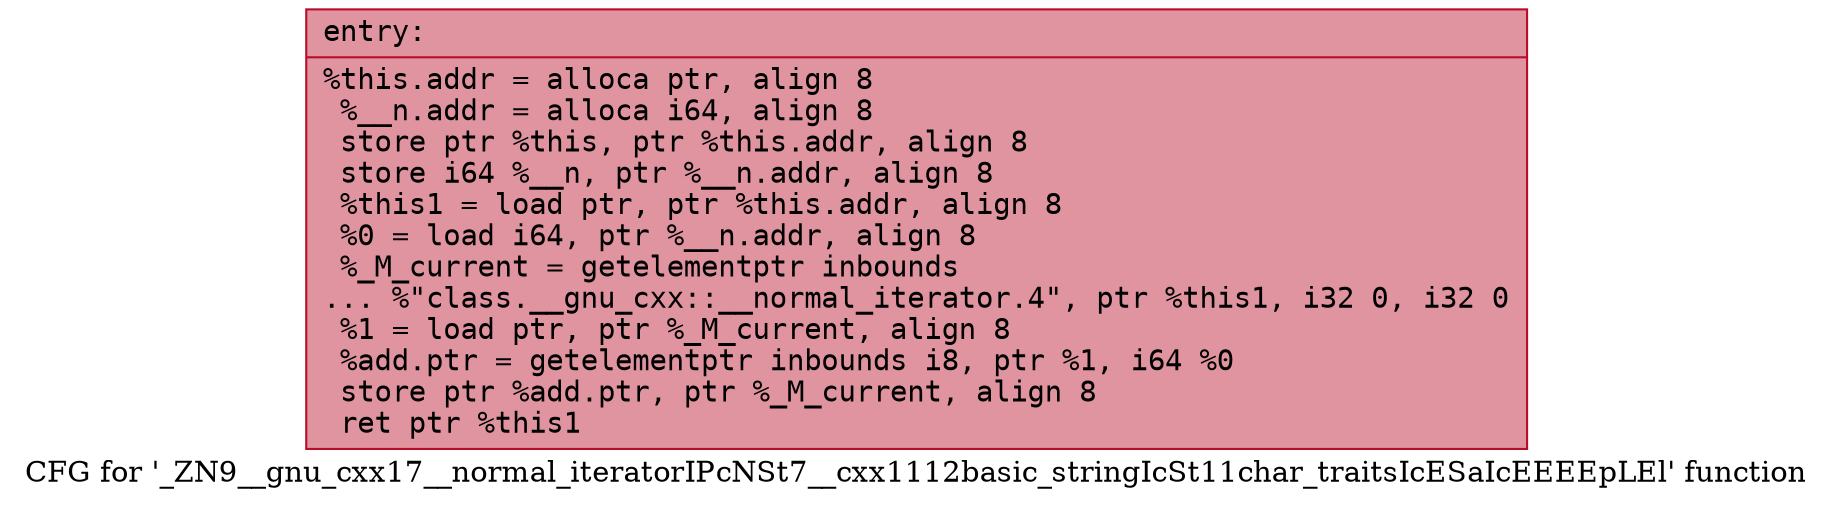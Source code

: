 digraph "CFG for '_ZN9__gnu_cxx17__normal_iteratorIPcNSt7__cxx1112basic_stringIcSt11char_traitsIcESaIcEEEEpLEl' function" {
	label="CFG for '_ZN9__gnu_cxx17__normal_iteratorIPcNSt7__cxx1112basic_stringIcSt11char_traitsIcESaIcEEEEpLEl' function";

	Node0x5555abc69320 [shape=record,color="#b70d28ff", style=filled, fillcolor="#b70d2870" fontname="Courier",label="{entry:\l|  %this.addr = alloca ptr, align 8\l  %__n.addr = alloca i64, align 8\l  store ptr %this, ptr %this.addr, align 8\l  store i64 %__n, ptr %__n.addr, align 8\l  %this1 = load ptr, ptr %this.addr, align 8\l  %0 = load i64, ptr %__n.addr, align 8\l  %_M_current = getelementptr inbounds\l... %\"class.__gnu_cxx::__normal_iterator.4\", ptr %this1, i32 0, i32 0\l  %1 = load ptr, ptr %_M_current, align 8\l  %add.ptr = getelementptr inbounds i8, ptr %1, i64 %0\l  store ptr %add.ptr, ptr %_M_current, align 8\l  ret ptr %this1\l}"];
}
